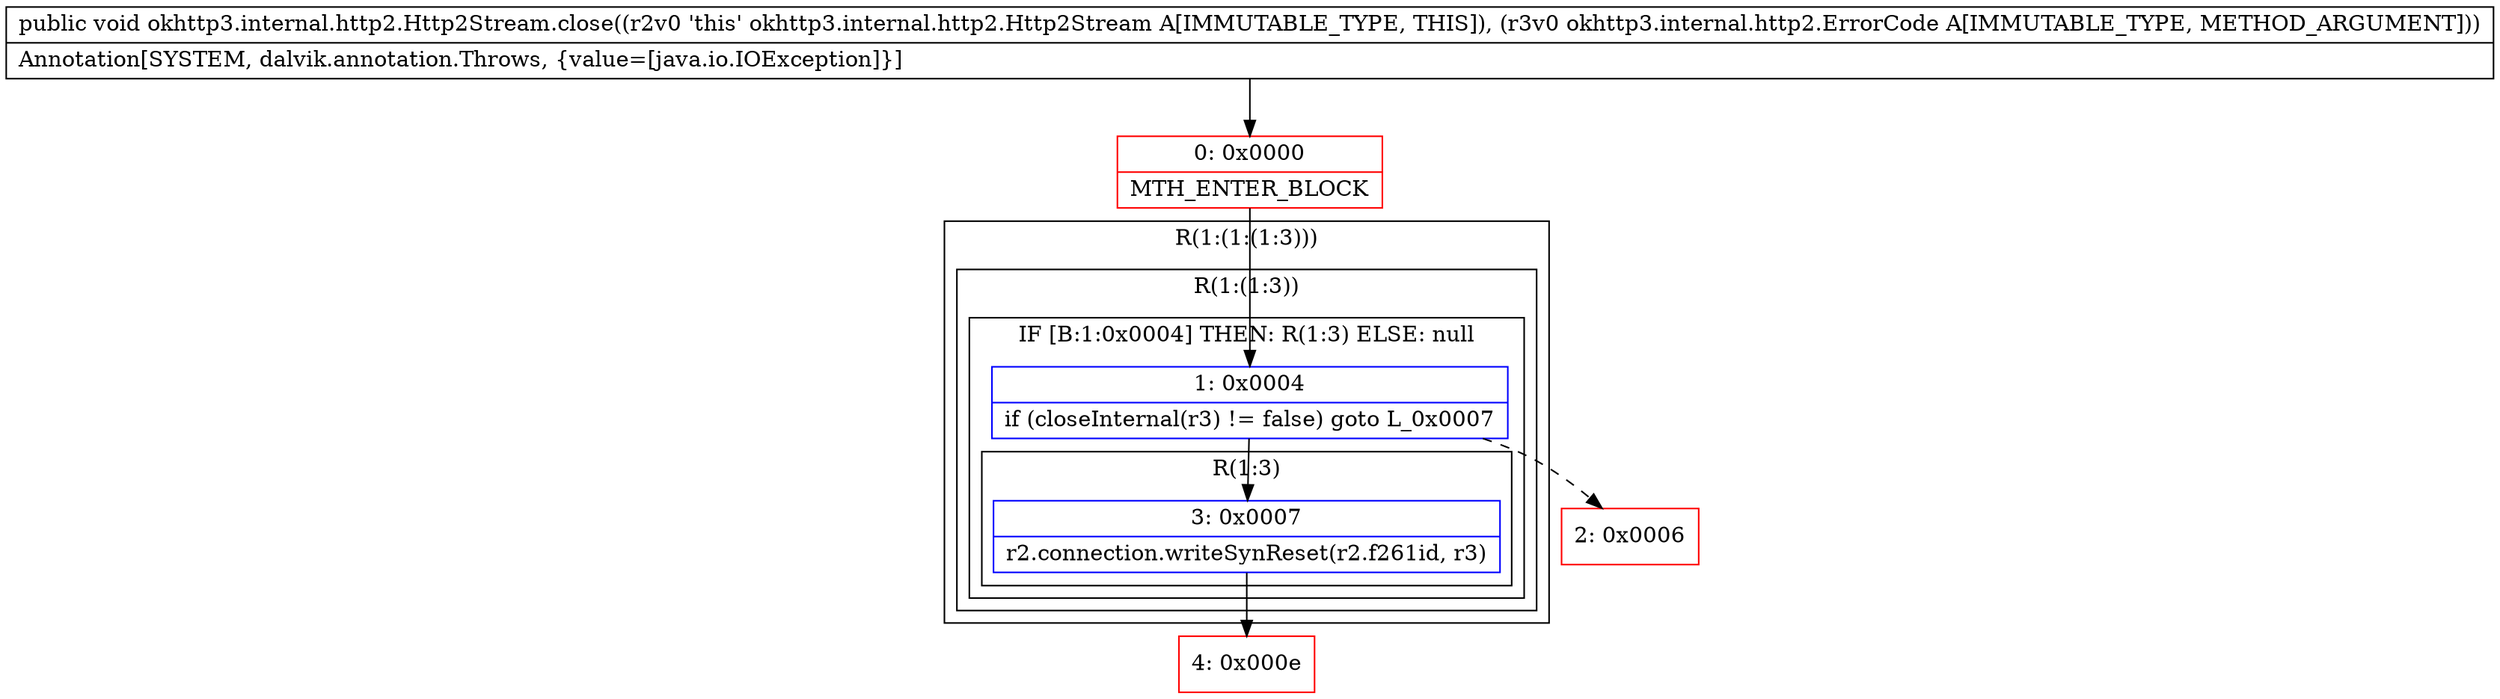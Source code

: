 digraph "CFG forokhttp3.internal.http2.Http2Stream.close(Lokhttp3\/internal\/http2\/ErrorCode;)V" {
subgraph cluster_Region_305572887 {
label = "R(1:(1:(1:3)))";
node [shape=record,color=blue];
subgraph cluster_Region_1523600116 {
label = "R(1:(1:3))";
node [shape=record,color=blue];
subgraph cluster_IfRegion_1348748312 {
label = "IF [B:1:0x0004] THEN: R(1:3) ELSE: null";
node [shape=record,color=blue];
Node_1 [shape=record,label="{1\:\ 0x0004|if (closeInternal(r3) != false) goto L_0x0007\l}"];
subgraph cluster_Region_222549366 {
label = "R(1:3)";
node [shape=record,color=blue];
Node_3 [shape=record,label="{3\:\ 0x0007|r2.connection.writeSynReset(r2.f261id, r3)\l}"];
}
}
}
}
Node_0 [shape=record,color=red,label="{0\:\ 0x0000|MTH_ENTER_BLOCK\l}"];
Node_2 [shape=record,color=red,label="{2\:\ 0x0006}"];
Node_4 [shape=record,color=red,label="{4\:\ 0x000e}"];
MethodNode[shape=record,label="{public void okhttp3.internal.http2.Http2Stream.close((r2v0 'this' okhttp3.internal.http2.Http2Stream A[IMMUTABLE_TYPE, THIS]), (r3v0 okhttp3.internal.http2.ErrorCode A[IMMUTABLE_TYPE, METHOD_ARGUMENT]))  | Annotation[SYSTEM, dalvik.annotation.Throws, \{value=[java.io.IOException]\}]\l}"];
MethodNode -> Node_0;
Node_1 -> Node_2[style=dashed];
Node_1 -> Node_3;
Node_3 -> Node_4;
Node_0 -> Node_1;
}

